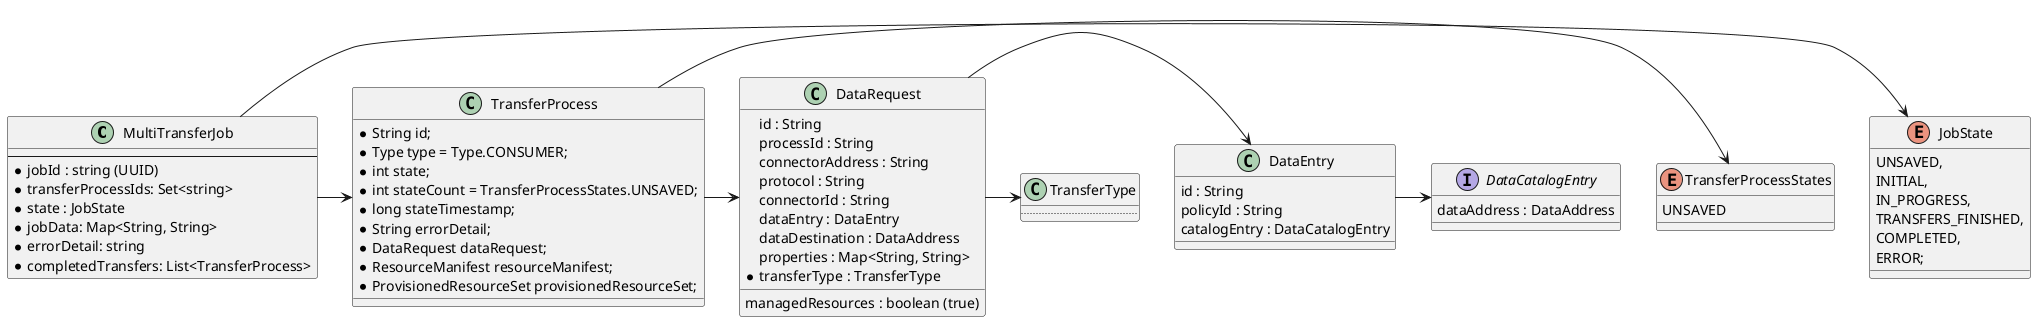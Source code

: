 @startuml
skinparam shadowing false

class MultiTransferJob {
--
* jobId : string (UUID)
* transferProcessIds: Set<string>
* state : JobState
* jobData: Map<String, String>
* errorDetail: string
* completedTransfers: List<TransferProcess>
}

MultiTransferJob -> JobState


enum JobState {
    UNSAVED,
    INITIAL,
    IN_PROGRESS,
    TRANSFERS_FINISHED,
    COMPLETED,
    ERROR;
}

class  TransferProcess {
* String id;
* Type type = Type.CONSUMER;
* int state;
* int stateCount = TransferProcessStates.UNSAVED;
* long stateTimestamp;
* String errorDetail;
* DataRequest dataRequest;
* ResourceManifest resourceManifest;
* ProvisionedResourceSet provisionedResourceSet;
}

class DataRequest{
 id : String
 processId : String
 connectorAddress : String
 protocol : String
 connectorId : String
 dataEntry : DataEntry
 dataDestination : DataAddress
 managedResources : boolean (true)
 properties : Map<String, String>
 * transferType : TransferType

}
TransferProcess -> TransferProcessStates

class DataEntry {
    id : String
    policyId : String
    catalogEntry : DataCatalogEntry
}

interface DataCatalogEntry {
    dataAddress : DataAddress
}


class TransferType {
    ..
}

enum TransferProcessStates {
    UNSAVED
}

MultiTransferJob -> TransferProcess
DataRequest -> DataEntry
DataEntry -> DataCatalogEntry
DataRequest -> TransferType
TransferProcess -> DataRequest
@enduml